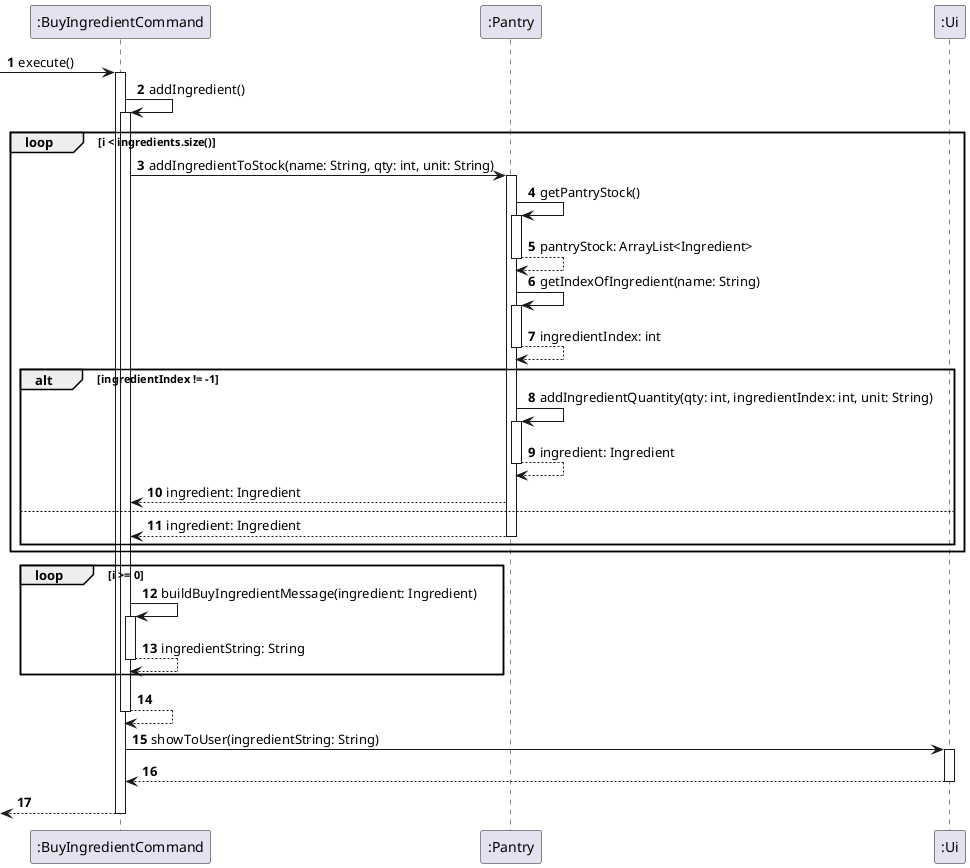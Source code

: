 @startuml
!define COMMAND class ":BuyIngredientCommand"
!define UI class ":Ui"
!define MENU class ":Menu"
!define PANTRY class ":Pantry"

autonumber

-> ":BuyIngredientCommand" : execute()
activate ":BuyIngredientCommand"

":BuyIngredientCommand" -> ":BuyIngredientCommand" : addIngredient()
activate ":BuyIngredientCommand"
loop i < ingredients.size()
":BuyIngredientCommand" -> ":Pantry" : addIngredientToStock(name: String, qty: int, unit: String)
activate ":Pantry"
":Pantry" -> ":Pantry" : getPantryStock()
activate ":Pantry"
return pantryStock: ArrayList<Ingredient>

":Pantry" -> ":Pantry" : getIndexOfIngredient(name: String)
activate ":Pantry"
return ingredientIndex: int
alt ingredientIndex != -1
":Pantry" -> ":Pantry" : addIngredientQuantity(qty: int, ingredientIndex: int, unit: String)
activate ":Pantry"
return ingredient: Ingredient
":Pantry" --> ":BuyIngredientCommand" : ingredient: Ingredient
else
return ingredient: Ingredient
end
end loop

loop i >= 0
":BuyIngredientCommand" -> ":BuyIngredientCommand" : buildBuyIngredientMessage(ingredient: Ingredient)
activate ":BuyIngredientCommand"
return ingredientString: String
end loop

return
":BuyIngredientCommand" -> ":Ui" : showToUser(ingredientString: String)
activate ":Ui"
return
return



@enduml